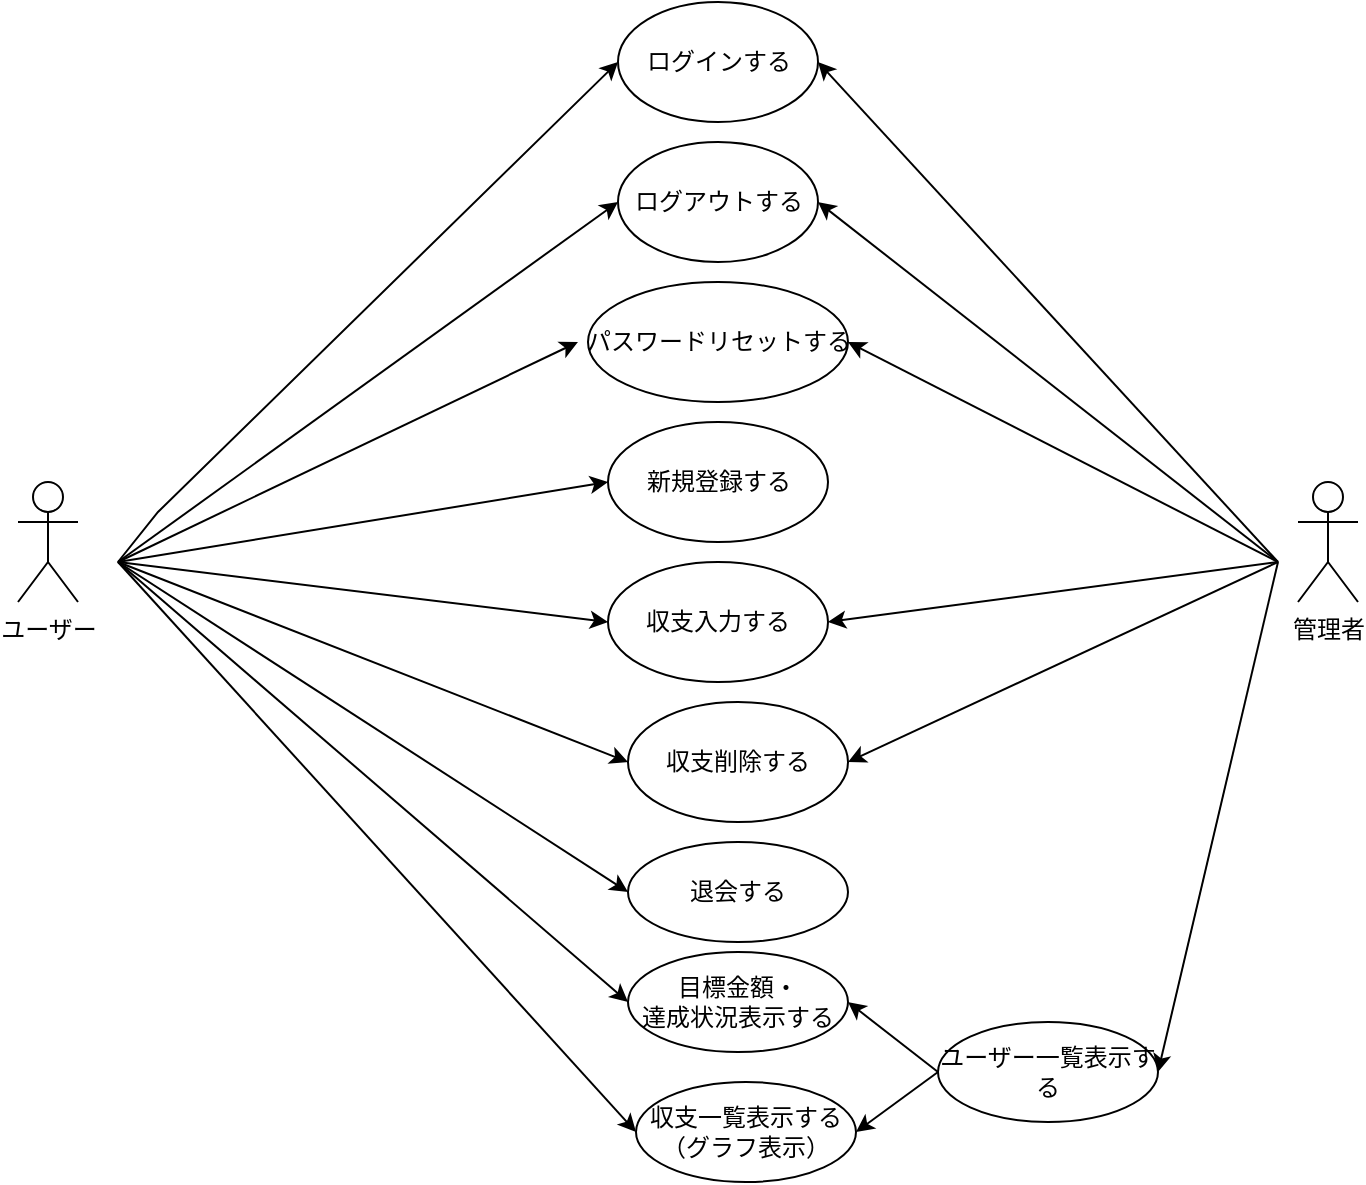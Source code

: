 <mxfile version="27.0.8">
  <diagram name="ページ1" id="awKE1UMGdxs6jAsw6-Rr">
    <mxGraphModel grid="1" page="1" gridSize="10" guides="1" tooltips="1" connect="1" arrows="1" fold="1" pageScale="1" pageWidth="827" pageHeight="1169" math="0" shadow="0">
      <root>
        <mxCell id="0" />
        <mxCell id="1" parent="0" />
        <mxCell id="WoTdFIvGoWuvpCkUA2eD-1" value="ユーザー" style="shape=umlActor;verticalLabelPosition=bottom;verticalAlign=top;html=1;outlineConnect=0;" vertex="1" parent="1">
          <mxGeometry x="50" y="250" width="30" height="60" as="geometry" />
        </mxCell>
        <mxCell id="WoTdFIvGoWuvpCkUA2eD-2" value="管理者" style="shape=umlActor;verticalLabelPosition=bottom;verticalAlign=top;html=1;outlineConnect=0;" vertex="1" parent="1">
          <mxGeometry x="690" y="250" width="30" height="60" as="geometry" />
        </mxCell>
        <mxCell id="WoTdFIvGoWuvpCkUA2eD-3" value="" style="ellipse;whiteSpace=wrap;html=1;" vertex="1" parent="1">
          <mxGeometry x="350" y="10" width="100" height="60" as="geometry" />
        </mxCell>
        <mxCell id="WoTdFIvGoWuvpCkUA2eD-4" value="" style="ellipse;whiteSpace=wrap;html=1;" vertex="1" parent="1">
          <mxGeometry x="350" y="80" width="100" height="60" as="geometry" />
        </mxCell>
        <mxCell id="WoTdFIvGoWuvpCkUA2eD-5" value="" style="ellipse;whiteSpace=wrap;html=1;" vertex="1" parent="1">
          <mxGeometry x="335" y="150" width="130" height="60" as="geometry" />
        </mxCell>
        <mxCell id="WoTdFIvGoWuvpCkUA2eD-6" value="" style="ellipse;whiteSpace=wrap;html=1;" vertex="1" parent="1">
          <mxGeometry x="345" y="220" width="110" height="60" as="geometry" />
        </mxCell>
        <mxCell id="WoTdFIvGoWuvpCkUA2eD-7" value="収支入力する" style="ellipse;whiteSpace=wrap;html=1;" vertex="1" parent="1">
          <mxGeometry x="345" y="290" width="110" height="60" as="geometry" />
        </mxCell>
        <mxCell id="WoTdFIvGoWuvpCkUA2eD-8" style="edgeStyle=orthogonalEdgeStyle;rounded=0;orthogonalLoop=1;jettySize=auto;html=1;exitX=0.5;exitY=1;exitDx=0;exitDy=0;" edge="1" parent="1" source="WoTdFIvGoWuvpCkUA2eD-4" target="WoTdFIvGoWuvpCkUA2eD-4">
          <mxGeometry relative="1" as="geometry" />
        </mxCell>
        <mxCell id="XMnFgntaKjzUBgVNBEmI-1" value="ログインする" style="text;html=1;align=center;verticalAlign=middle;resizable=0;points=[];autosize=1;strokeColor=none;fillColor=none;" vertex="1" parent="1">
          <mxGeometry x="350" y="25" width="100" height="30" as="geometry" />
        </mxCell>
        <mxCell id="XMnFgntaKjzUBgVNBEmI-2" value="ログアウトする" style="text;html=1;align=center;verticalAlign=middle;resizable=0;points=[];autosize=1;strokeColor=none;fillColor=none;" vertex="1" parent="1">
          <mxGeometry x="345" y="95" width="110" height="30" as="geometry" />
        </mxCell>
        <mxCell id="XMnFgntaKjzUBgVNBEmI-3" value="新規登録する" style="text;html=1;align=center;verticalAlign=middle;resizable=0;points=[];autosize=1;strokeColor=none;fillColor=none;" vertex="1" parent="1">
          <mxGeometry x="350" y="235" width="100" height="30" as="geometry" />
        </mxCell>
        <mxCell id="XMnFgntaKjzUBgVNBEmI-4" value="パスワードリセットする" style="text;html=1;align=center;verticalAlign=middle;resizable=0;points=[];autosize=1;strokeColor=none;fillColor=none;" vertex="1" parent="1">
          <mxGeometry x="320" y="165" width="160" height="30" as="geometry" />
        </mxCell>
        <mxCell id="umVpwB8pKI1dElh54bwU-1" value="収支一覧表示する&lt;div&gt;（グラフ表示）&lt;/div&gt;" style="ellipse;whiteSpace=wrap;html=1;" vertex="1" parent="1">
          <mxGeometry x="359" y="550" width="110" height="50" as="geometry" />
        </mxCell>
        <mxCell id="umVpwB8pKI1dElh54bwU-2" value="退会する" style="ellipse;whiteSpace=wrap;html=1;" vertex="1" parent="1">
          <mxGeometry x="355" y="430" width="110" height="50" as="geometry" />
        </mxCell>
        <mxCell id="umVpwB8pKI1dElh54bwU-3" value="目標金額・&lt;div&gt;達成状況表示する&lt;/div&gt;" style="ellipse;whiteSpace=wrap;html=1;" vertex="1" parent="1">
          <mxGeometry x="355" y="485" width="110" height="50" as="geometry" />
        </mxCell>
        <mxCell id="umVpwB8pKI1dElh54bwU-4" value="ユーザー一覧表示する" style="ellipse;whiteSpace=wrap;html=1;" vertex="1" parent="1">
          <mxGeometry x="510" y="520" width="110" height="50" as="geometry" />
        </mxCell>
        <mxCell id="umVpwB8pKI1dElh54bwU-5" value="" style="endArrow=classic;html=1;rounded=0;entryX=0;entryY=0.5;entryDx=0;entryDy=0;" edge="1" parent="1" target="WoTdFIvGoWuvpCkUA2eD-3">
          <mxGeometry width="50" height="50" relative="1" as="geometry">
            <mxPoint x="100" y="290" as="sourcePoint" />
            <mxPoint x="150" y="235" as="targetPoint" />
            <Array as="points">
              <mxPoint x="120" y="265" />
            </Array>
          </mxGeometry>
        </mxCell>
        <mxCell id="umVpwB8pKI1dElh54bwU-6" value="" style="endArrow=classic;html=1;rounded=0;entryX=0;entryY=0.5;entryDx=0;entryDy=0;" edge="1" parent="1" target="WoTdFIvGoWuvpCkUA2eD-4">
          <mxGeometry width="50" height="50" relative="1" as="geometry">
            <mxPoint x="100" y="290" as="sourcePoint" />
            <mxPoint x="250" y="280" as="targetPoint" />
          </mxGeometry>
        </mxCell>
        <mxCell id="umVpwB8pKI1dElh54bwU-7" value="" style="endArrow=classic;html=1;rounded=0;" edge="1" parent="1">
          <mxGeometry width="50" height="50" relative="1" as="geometry">
            <mxPoint x="100" y="290" as="sourcePoint" />
            <mxPoint x="330" y="180" as="targetPoint" />
          </mxGeometry>
        </mxCell>
        <mxCell id="umVpwB8pKI1dElh54bwU-8" value="" style="endArrow=classic;html=1;rounded=0;entryX=0;entryY=0.5;entryDx=0;entryDy=0;" edge="1" parent="1" target="WoTdFIvGoWuvpCkUA2eD-6">
          <mxGeometry width="50" height="50" relative="1" as="geometry">
            <mxPoint x="100" y="290" as="sourcePoint" />
            <mxPoint x="250" y="280" as="targetPoint" />
          </mxGeometry>
        </mxCell>
        <mxCell id="umVpwB8pKI1dElh54bwU-10" value="" style="endArrow=classic;html=1;rounded=0;entryX=0;entryY=0.5;entryDx=0;entryDy=0;" edge="1" parent="1" target="WoTdFIvGoWuvpCkUA2eD-7">
          <mxGeometry width="50" height="50" relative="1" as="geometry">
            <mxPoint x="100" y="290" as="sourcePoint" />
            <mxPoint x="250" y="280" as="targetPoint" />
          </mxGeometry>
        </mxCell>
        <mxCell id="umVpwB8pKI1dElh54bwU-11" value="" style="endArrow=classic;html=1;rounded=0;entryX=0;entryY=0.5;entryDx=0;entryDy=0;" edge="1" parent="1" target="umVpwB8pKI1dElh54bwU-1">
          <mxGeometry width="50" height="50" relative="1" as="geometry">
            <mxPoint x="100" y="290" as="sourcePoint" />
            <mxPoint x="250" y="280" as="targetPoint" />
          </mxGeometry>
        </mxCell>
        <mxCell id="umVpwB8pKI1dElh54bwU-12" value="" style="endArrow=classic;html=1;rounded=0;entryX=0;entryY=0.5;entryDx=0;entryDy=0;" edge="1" parent="1" target="umVpwB8pKI1dElh54bwU-3">
          <mxGeometry width="50" height="50" relative="1" as="geometry">
            <mxPoint x="100" y="290" as="sourcePoint" />
            <mxPoint x="250" y="280" as="targetPoint" />
          </mxGeometry>
        </mxCell>
        <mxCell id="umVpwB8pKI1dElh54bwU-13" value="" style="endArrow=classic;html=1;rounded=0;entryX=0;entryY=0.5;entryDx=0;entryDy=0;" edge="1" parent="1" target="umVpwB8pKI1dElh54bwU-2">
          <mxGeometry width="50" height="50" relative="1" as="geometry">
            <mxPoint x="100" y="290" as="sourcePoint" />
            <mxPoint x="250" y="280" as="targetPoint" />
          </mxGeometry>
        </mxCell>
        <mxCell id="umVpwB8pKI1dElh54bwU-14" value="" style="endArrow=classic;html=1;rounded=0;entryX=1;entryY=0.5;entryDx=0;entryDy=0;" edge="1" parent="1" target="WoTdFIvGoWuvpCkUA2eD-3">
          <mxGeometry width="50" height="50" relative="1" as="geometry">
            <mxPoint x="680" y="290" as="sourcePoint" />
            <mxPoint x="250" y="280" as="targetPoint" />
          </mxGeometry>
        </mxCell>
        <mxCell id="umVpwB8pKI1dElh54bwU-15" value="" style="endArrow=classic;html=1;rounded=0;entryX=1;entryY=0.5;entryDx=0;entryDy=0;" edge="1" parent="1" target="WoTdFIvGoWuvpCkUA2eD-4">
          <mxGeometry width="50" height="50" relative="1" as="geometry">
            <mxPoint x="680" y="290" as="sourcePoint" />
            <mxPoint x="250" y="280" as="targetPoint" />
          </mxGeometry>
        </mxCell>
        <mxCell id="umVpwB8pKI1dElh54bwU-18" value="" style="endArrow=classic;html=1;rounded=0;entryX=1;entryY=0.5;entryDx=0;entryDy=0;" edge="1" parent="1" target="WoTdFIvGoWuvpCkUA2eD-7">
          <mxGeometry width="50" height="50" relative="1" as="geometry">
            <mxPoint x="680" y="290" as="sourcePoint" />
            <mxPoint x="250" y="280" as="targetPoint" />
          </mxGeometry>
        </mxCell>
        <mxCell id="umVpwB8pKI1dElh54bwU-19" value="" style="endArrow=classic;html=1;rounded=0;entryX=1;entryY=0.5;entryDx=0;entryDy=0;" edge="1" parent="1" target="umVpwB8pKI1dElh54bwU-4">
          <mxGeometry width="50" height="50" relative="1" as="geometry">
            <mxPoint x="680" y="290" as="sourcePoint" />
            <mxPoint x="250" y="280" as="targetPoint" />
          </mxGeometry>
        </mxCell>
        <mxCell id="umVpwB8pKI1dElh54bwU-20" value="" style="endArrow=classic;html=1;rounded=0;exitX=0;exitY=0.5;exitDx=0;exitDy=0;entryX=1;entryY=0.5;entryDx=0;entryDy=0;" edge="1" parent="1" source="umVpwB8pKI1dElh54bwU-4" target="umVpwB8pKI1dElh54bwU-1">
          <mxGeometry width="50" height="50" relative="1" as="geometry">
            <mxPoint x="200" y="330" as="sourcePoint" />
            <mxPoint x="250" y="280" as="targetPoint" />
          </mxGeometry>
        </mxCell>
        <mxCell id="umVpwB8pKI1dElh54bwU-21" value="" style="endArrow=classic;html=1;rounded=0;exitX=0;exitY=0.5;exitDx=0;exitDy=0;entryX=1;entryY=0.5;entryDx=0;entryDy=0;" edge="1" parent="1" source="umVpwB8pKI1dElh54bwU-4" target="umVpwB8pKI1dElh54bwU-3">
          <mxGeometry width="50" height="50" relative="1" as="geometry">
            <mxPoint x="200" y="330" as="sourcePoint" />
            <mxPoint x="250" y="280" as="targetPoint" />
          </mxGeometry>
        </mxCell>
        <mxCell id="umVpwB8pKI1dElh54bwU-23" value="" style="endArrow=classic;html=1;rounded=0;" edge="1" parent="1">
          <mxGeometry width="50" height="50" relative="1" as="geometry">
            <mxPoint x="680" y="290" as="sourcePoint" />
            <mxPoint x="465.002" y="180" as="targetPoint" />
          </mxGeometry>
        </mxCell>
        <mxCell id="umVpwB8pKI1dElh54bwU-25" value="収支削除する" style="ellipse;whiteSpace=wrap;html=1;" vertex="1" parent="1">
          <mxGeometry x="355" y="360" width="110" height="60" as="geometry" />
        </mxCell>
        <mxCell id="umVpwB8pKI1dElh54bwU-26" value="" style="endArrow=classic;html=1;rounded=0;entryX=0;entryY=0.5;entryDx=0;entryDy=0;" edge="1" parent="1" target="umVpwB8pKI1dElh54bwU-25">
          <mxGeometry width="50" height="50" relative="1" as="geometry">
            <mxPoint x="100" y="290" as="sourcePoint" />
            <mxPoint x="630" y="280" as="targetPoint" />
          </mxGeometry>
        </mxCell>
        <mxCell id="umVpwB8pKI1dElh54bwU-27" value="" style="endArrow=classic;html=1;rounded=0;entryX=1;entryY=0.5;entryDx=0;entryDy=0;" edge="1" parent="1" target="umVpwB8pKI1dElh54bwU-25">
          <mxGeometry width="50" height="50" relative="1" as="geometry">
            <mxPoint x="680" y="290" as="sourcePoint" />
            <mxPoint x="630" y="280" as="targetPoint" />
          </mxGeometry>
        </mxCell>
      </root>
    </mxGraphModel>
  </diagram>
</mxfile>

